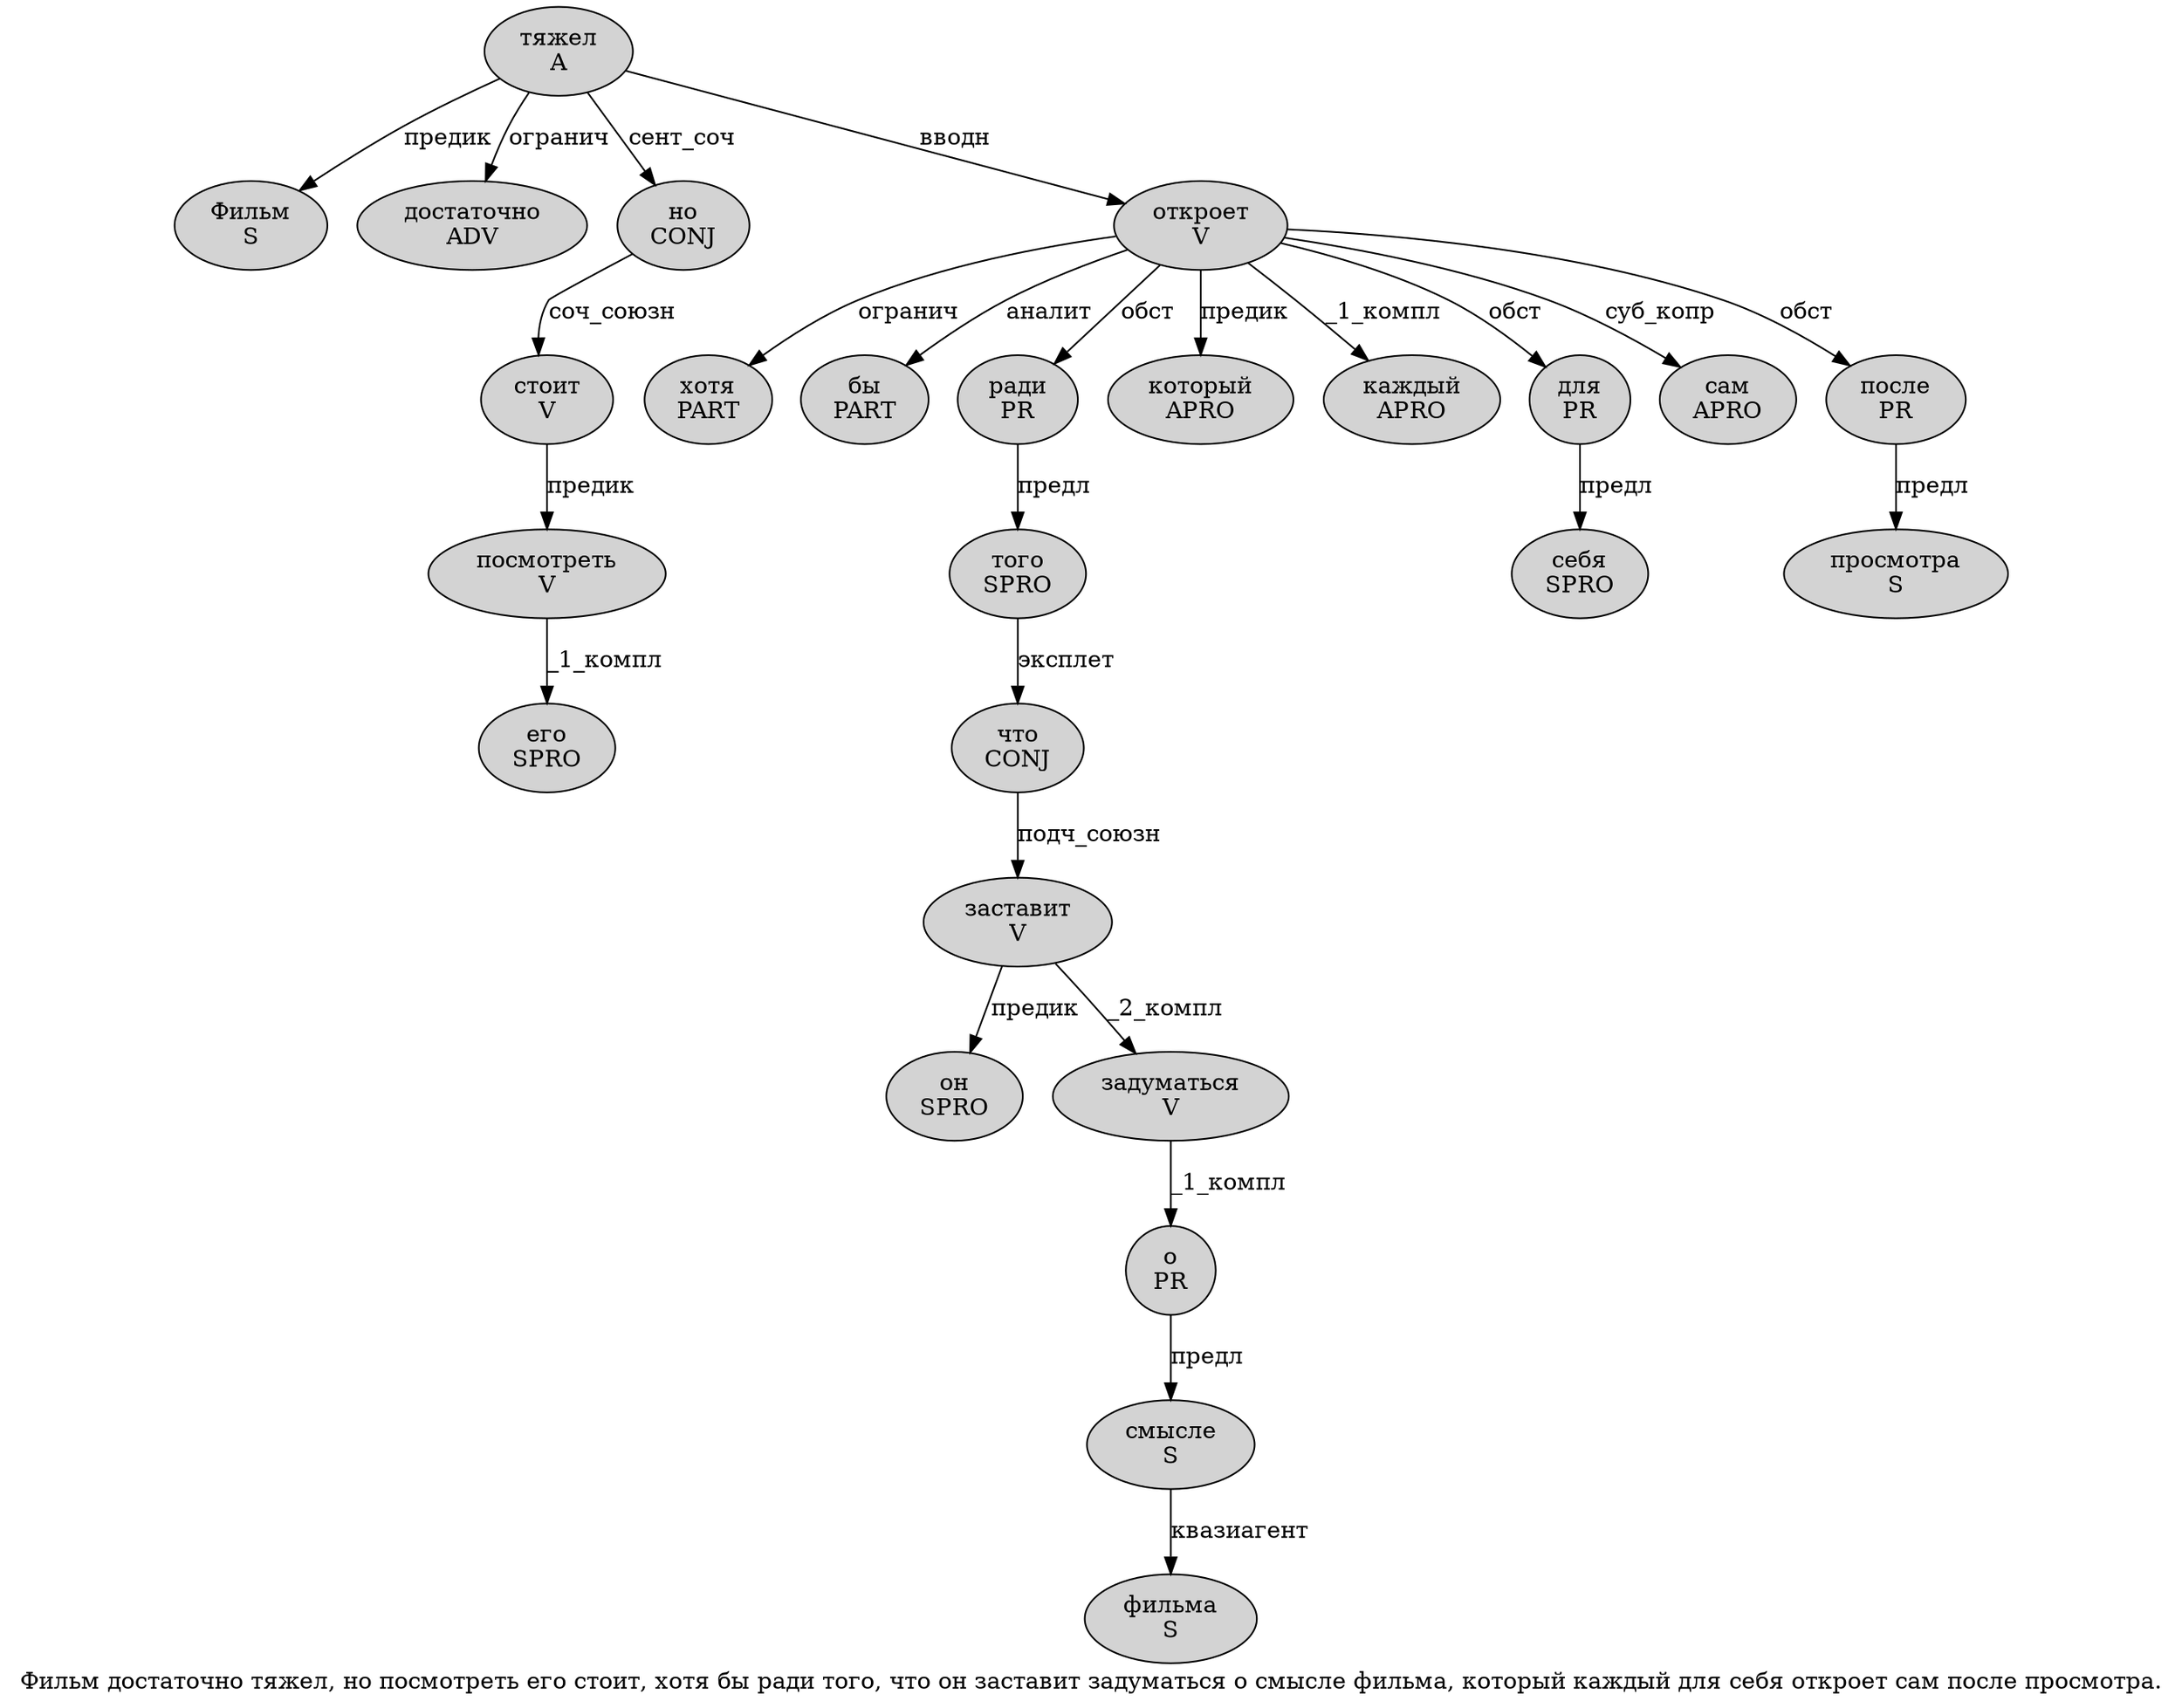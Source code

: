 digraph SENTENCE_1695 {
	graph [label="Фильм достаточно тяжел, но посмотреть его стоит, хотя бы ради того, что он заставит задуматься о смысле фильма, который каждый для себя откроет сам после просмотра."]
	node [style=filled]
		0 [label="Фильм
S" color="" fillcolor=lightgray penwidth=1 shape=ellipse]
		1 [label="достаточно
ADV" color="" fillcolor=lightgray penwidth=1 shape=ellipse]
		2 [label="тяжел
A" color="" fillcolor=lightgray penwidth=1 shape=ellipse]
		4 [label="но
CONJ" color="" fillcolor=lightgray penwidth=1 shape=ellipse]
		5 [label="посмотреть
V" color="" fillcolor=lightgray penwidth=1 shape=ellipse]
		6 [label="его
SPRO" color="" fillcolor=lightgray penwidth=1 shape=ellipse]
		7 [label="стоит
V" color="" fillcolor=lightgray penwidth=1 shape=ellipse]
		9 [label="хотя
PART" color="" fillcolor=lightgray penwidth=1 shape=ellipse]
		10 [label="бы
PART" color="" fillcolor=lightgray penwidth=1 shape=ellipse]
		11 [label="ради
PR" color="" fillcolor=lightgray penwidth=1 shape=ellipse]
		12 [label="того
SPRO" color="" fillcolor=lightgray penwidth=1 shape=ellipse]
		14 [label="что
CONJ" color="" fillcolor=lightgray penwidth=1 shape=ellipse]
		15 [label="он
SPRO" color="" fillcolor=lightgray penwidth=1 shape=ellipse]
		16 [label="заставит
V" color="" fillcolor=lightgray penwidth=1 shape=ellipse]
		17 [label="задуматься
V" color="" fillcolor=lightgray penwidth=1 shape=ellipse]
		18 [label="о
PR" color="" fillcolor=lightgray penwidth=1 shape=ellipse]
		19 [label="смысле
S" color="" fillcolor=lightgray penwidth=1 shape=ellipse]
		20 [label="фильма
S" color="" fillcolor=lightgray penwidth=1 shape=ellipse]
		22 [label="который
APRO" color="" fillcolor=lightgray penwidth=1 shape=ellipse]
		23 [label="каждый
APRO" color="" fillcolor=lightgray penwidth=1 shape=ellipse]
		24 [label="для
PR" color="" fillcolor=lightgray penwidth=1 shape=ellipse]
		25 [label="себя
SPRO" color="" fillcolor=lightgray penwidth=1 shape=ellipse]
		26 [label="откроет
V" color="" fillcolor=lightgray penwidth=1 shape=ellipse]
		27 [label="сам
APRO" color="" fillcolor=lightgray penwidth=1 shape=ellipse]
		28 [label="после
PR" color="" fillcolor=lightgray penwidth=1 shape=ellipse]
		29 [label="просмотра
S" color="" fillcolor=lightgray penwidth=1 shape=ellipse]
			2 -> 0 [label="предик"]
			2 -> 1 [label="огранич"]
			2 -> 4 [label="сент_соч"]
			2 -> 26 [label="вводн"]
			24 -> 25 [label="предл"]
			4 -> 7 [label="соч_союзн"]
			17 -> 18 [label="_1_компл"]
			5 -> 6 [label="_1_компл"]
			7 -> 5 [label="предик"]
			28 -> 29 [label="предл"]
			11 -> 12 [label="предл"]
			14 -> 16 [label="подч_союзн"]
			16 -> 15 [label="предик"]
			16 -> 17 [label="_2_компл"]
			19 -> 20 [label="квазиагент"]
			18 -> 19 [label="предл"]
			26 -> 9 [label="огранич"]
			26 -> 10 [label="аналит"]
			26 -> 11 [label="обст"]
			26 -> 22 [label="предик"]
			26 -> 23 [label="_1_компл"]
			26 -> 24 [label="обст"]
			26 -> 27 [label="суб_копр"]
			26 -> 28 [label="обст"]
			12 -> 14 [label="эксплет"]
}